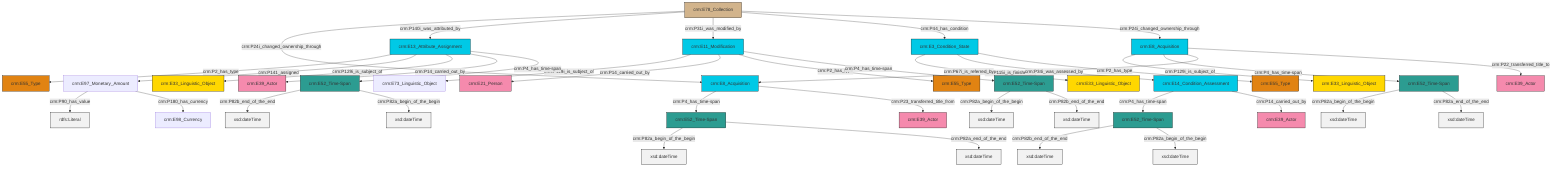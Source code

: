 graph TD
classDef Literal fill:#f2f2f2,stroke:#000000;
classDef CRM_Entity fill:#FFFFFF,stroke:#000000;
classDef Temporal_Entity fill:#00C9E6, stroke:#000000;
classDef Type fill:#E18312, stroke:#000000;
classDef Time-Span fill:#2C9C91, stroke:#000000;
classDef Appellation fill:#FFEB7F, stroke:#000000;
classDef Place fill:#008836, stroke:#000000;
classDef Persistent_Item fill:#B266B2, stroke:#000000;
classDef Conceptual_Object fill:#FFD700, stroke:#000000;
classDef Physical_Thing fill:#D2B48C, stroke:#000000;
classDef Actor fill:#f58aad, stroke:#000000;
classDef PC_Classes fill:#4ce600, stroke:#000000;
classDef Multi fill:#cccccc,stroke:#000000;

0["crm:E13_Attribute_Assignment"]:::Temporal_Entity -->|crm:P2_has_type| 1["crm:E55_Type"]:::Type
2["crm:E52_Time-Span"]:::Time-Span -->|crm:P82a_begin_of_the_begin| 3[xsd:dateTime]:::Literal
4["crm:E8_Acquisition"]:::Temporal_Entity -->|crm:P4_has_time-span| 5["crm:E52_Time-Span"]:::Time-Span
10["crm:E97_Monetary_Amount"]:::Default -->|crm:P90_has_value| 11[rdfs:Literal]:::Literal
12["crm:E11_Modification"]:::Temporal_Entity -->|crm:P119i_is_subject_of| 13["crm:E73_Linguistic_Object"]:::Default
10["crm:E97_Monetary_Amount"]:::Default -->|crm:P180_has_currency| 14["crm:E98_Currency"]:::Default
22["crm:E52_Time-Span"]:::Time-Span -->|crm:P82b_end_of_the_end| 23[xsd:dateTime]:::Literal
20["crm:E52_Time-Span"]:::Time-Span -->|crm:P82a_begin_of_the_begin| 26[xsd:dateTime]:::Literal
16["crm:E8_Acquisition"]:::Temporal_Entity -->|crm:P129i_is_subject_of| 29["crm:E33_Linguistic_Object"]:::Conceptual_Object
22["crm:E52_Time-Span"]:::Time-Span -->|crm:P82a_begin_of_the_begin| 32[xsd:dateTime]:::Literal
18["crm:E14_Condition_Assessment"]:::Temporal_Entity -->|crm:P4_has_time-span| 33["crm:E52_Time-Span"]:::Time-Span
20["crm:E52_Time-Span"]:::Time-Span -->|crm:P82b_end_of_the_end| 34[xsd:dateTime]:::Literal
5["crm:E52_Time-Span"]:::Time-Span -->|crm:P82a_begin_of_the_begin| 35[xsd:dateTime]:::Literal
33["crm:E52_Time-Span"]:::Time-Span -->|crm:P82b_end_of_the_end| 37[xsd:dateTime]:::Literal
16["crm:E8_Acquisition"]:::Temporal_Entity -->|crm:P4_has_time-span| 2["crm:E52_Time-Span"]:::Time-Span
0["crm:E13_Attribute_Assignment"]:::Temporal_Entity -->|crm:P141_assigned| 10["crm:E97_Monetary_Amount"]:::Default
12["crm:E11_Modification"]:::Temporal_Entity -->|crm:P14_carried_out_by| 39["crm:E21_Person"]:::Actor
33["crm:E52_Time-Span"]:::Time-Span -->|crm:P82a_begin_of_the_begin| 40[xsd:dateTime]:::Literal
5["crm:E52_Time-Span"]:::Time-Span -->|crm:P82a_end_of_the_end| 41[xsd:dateTime]:::Literal
47["crm:E78_Collection"]:::Physical_Thing -->|crm:P24i_changed_ownership_through| 4["crm:E8_Acquisition"]:::Temporal_Entity
47["crm:E78_Collection"]:::Physical_Thing -->|crm:P140i_was_attributed_by| 0["crm:E13_Attribute_Assignment"]:::Temporal_Entity
47["crm:E78_Collection"]:::Physical_Thing -->|crm:P31i_was_modified_by| 12["crm:E11_Modification"]:::Temporal_Entity
18["crm:E14_Condition_Assessment"]:::Temporal_Entity -->|crm:P14_carried_out_by| 45["crm:E39_Actor"]:::Actor
0["crm:E13_Attribute_Assignment"]:::Temporal_Entity -->|crm:P129i_is_subject_of| 53["crm:E33_Linguistic_Object"]:::Conceptual_Object
12["crm:E11_Modification"]:::Temporal_Entity -->|crm:P2_has_type| 8["crm:E55_Type"]:::Type
16["crm:E8_Acquisition"]:::Temporal_Entity -->|crm:P115i_is_finished_by| 4["crm:E8_Acquisition"]:::Temporal_Entity
0["crm:E13_Attribute_Assignment"]:::Temporal_Entity -->|crm:P14_carried_out_by| 6["crm:E39_Actor"]:::Actor
0["crm:E13_Attribute_Assignment"]:::Temporal_Entity -->|crm:P4_has_time-span| 22["crm:E52_Time-Span"]:::Time-Span
2["crm:E52_Time-Span"]:::Time-Span -->|crm:P82a_end_of_the_end| 57[xsd:dateTime]:::Literal
4["crm:E8_Acquisition"]:::Temporal_Entity -->|crm:P23_transferred_title_from| 24["crm:E39_Actor"]:::Actor
47["crm:E78_Collection"]:::Physical_Thing -->|crm:P44_has_condition| 27["crm:E3_Condition_State"]:::Temporal_Entity
12["crm:E11_Modification"]:::Temporal_Entity -->|crm:P4_has_time-span| 20["crm:E52_Time-Span"]:::Time-Span
16["crm:E8_Acquisition"]:::Temporal_Entity -->|crm:P22_transferred_title_to| 58["crm:E39_Actor"]:::Actor
27["crm:E3_Condition_State"]:::Temporal_Entity -->|crm:P67i_is_referred_by| 50["crm:E33_Linguistic_Object"]:::Conceptual_Object
47["crm:E78_Collection"]:::Physical_Thing -->|crm:P24i_changed_ownership_through| 16["crm:E8_Acquisition"]:::Temporal_Entity
27["crm:E3_Condition_State"]:::Temporal_Entity -->|crm:P34i_was_assessed_by| 18["crm:E14_Condition_Assessment"]:::Temporal_Entity
27["crm:E3_Condition_State"]:::Temporal_Entity -->|crm:P2_has_type| 42["crm:E55_Type"]:::Type